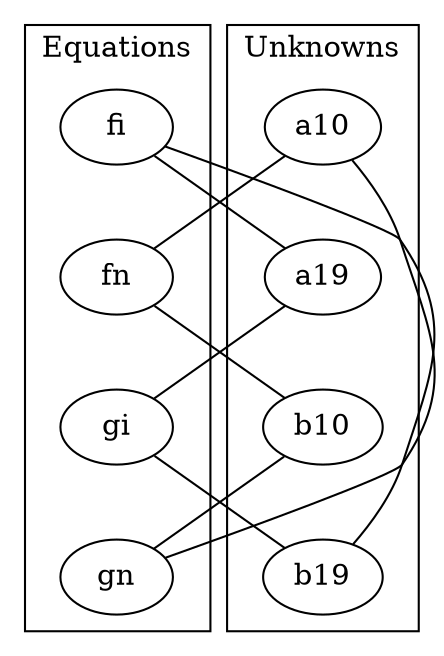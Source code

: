 graph G{   
        subgraph cluster0{
        label = "Equations"; 
        edge [style=invis];
        fi -- fn -- gi -- gn;
        }
        subgraph cluster1{
        label = "Unknowns";
        edge [style=invis];
        a10 -- a19 -- b10 -- b19;
        }
        edge [constraint=false];
        b10 -- gn;
        a10 -- gn;
        gi -- a19;
        fn -- b10;
        gi -- b19;
        a19 -- fi;
        fn -- a10;
        b19 -- fi;
}